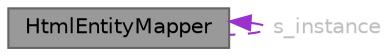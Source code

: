 digraph "HtmlEntityMapper"
{
 // INTERACTIVE_SVG=YES
 // LATEX_PDF_SIZE
  bgcolor="transparent";
  edge [fontname=Helvetica,fontsize=10,labelfontname=Helvetica,labelfontsize=10];
  node [fontname=Helvetica,fontsize=10,shape=box,height=0.2,width=0.4];
  Node1 [label="HtmlEntityMapper",height=0.2,width=0.4,color="gray40", fillcolor="grey60", style="filled", fontcolor="black",tooltip="Singleton helper class to map html entities to other formats."];
  Node1 -> Node1 [dir="back",color="darkorchid3",style="dashed",label=" s_instance",fontcolor="grey" ];
}
